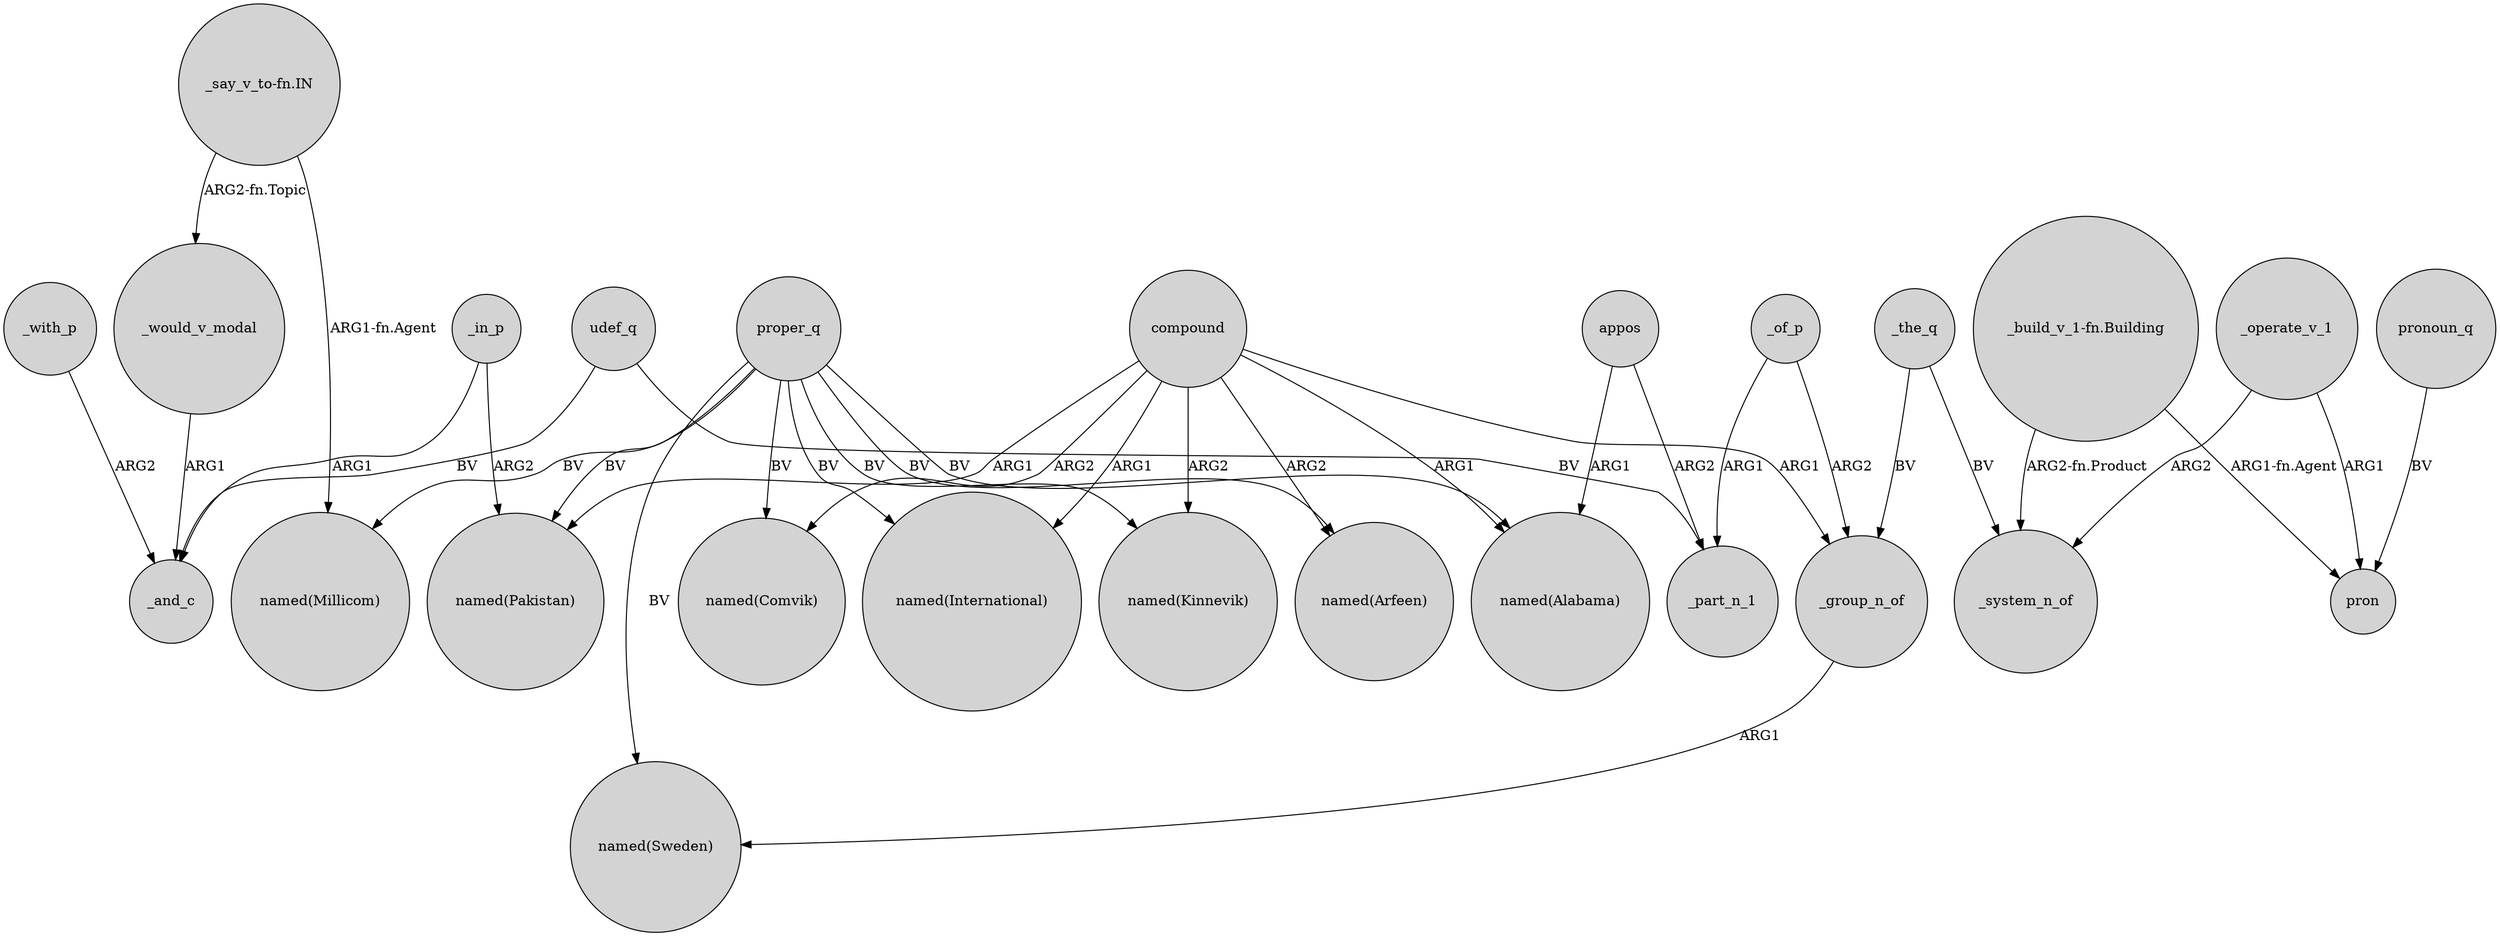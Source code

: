 digraph {
	node [shape=circle style=filled]
	"_say_v_to-fn.IN" -> _would_v_modal [label="ARG2-fn.Topic"]
	_in_p -> "named(Pakistan)" [label=ARG2]
	_with_p -> _and_c [label=ARG2]
	compound -> "named(International)" [label=ARG1]
	proper_q -> "named(Arfeen)" [label=BV]
	_would_v_modal -> _and_c [label=ARG1]
	compound -> "named(Arfeen)" [label=ARG2]
	"_build_v_1-fn.Building" -> _system_n_of [label="ARG2-fn.Product"]
	compound -> "named(Pakistan)" [label=ARG1]
	_operate_v_1 -> pron [label=ARG1]
	compound -> "named(Kinnevik)" [label=ARG2]
	compound -> "named(Comvik)" [label=ARG2]
	_of_p -> _group_n_of [label=ARG2]
	_the_q -> _group_n_of [label=BV]
	proper_q -> "named(Kinnevik)" [label=BV]
	_of_p -> _part_n_1 [label=ARG1]
	proper_q -> "named(Sweden)" [label=BV]
	pronoun_q -> pron [label=BV]
	"_say_v_to-fn.IN" -> "named(Millicom)" [label="ARG1-fn.Agent"]
	proper_q -> "named(Comvik)" [label=BV]
	_in_p -> _and_c [label=ARG1]
	appos -> "named(Alabama)" [label=ARG1]
	appos -> _part_n_1 [label=ARG2]
	_group_n_of -> "named(Sweden)" [label=ARG1]
	udef_q -> _part_n_1 [label=BV]
	_the_q -> _system_n_of [label=BV]
	proper_q -> "named(Pakistan)" [label=BV]
	proper_q -> "named(Millicom)" [label=BV]
	_operate_v_1 -> _system_n_of [label=ARG2]
	proper_q -> "named(Alabama)" [label=BV]
	udef_q -> _and_c [label=BV]
	"_build_v_1-fn.Building" -> pron [label="ARG1-fn.Agent"]
	compound -> _group_n_of [label=ARG1]
	compound -> "named(Alabama)" [label=ARG1]
	proper_q -> "named(International)" [label=BV]
}
